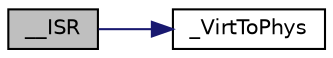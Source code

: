 digraph "__ISR"
{
  edge [fontname="Helvetica",fontsize="10",labelfontname="Helvetica",labelfontsize="10"];
  node [fontname="Helvetica",fontsize="10",shape=record];
  rankdir="LR";
  Node1 [label="__ISR",height=0.2,width=0.4,color="black", fillcolor="grey75", style="filled", fontcolor="black"];
  Node1 -> Node2 [color="midnightblue",fontsize="10",style="solid",fontname="Helvetica"];
  Node2 [label="_VirtToPhys",height=0.2,width=0.4,color="black", fillcolor="white", style="filled",URL="$mchp_gfx_l_c_c_8c.html#a67de2ee74f4862999c1393f2c4aa805b"];
}
